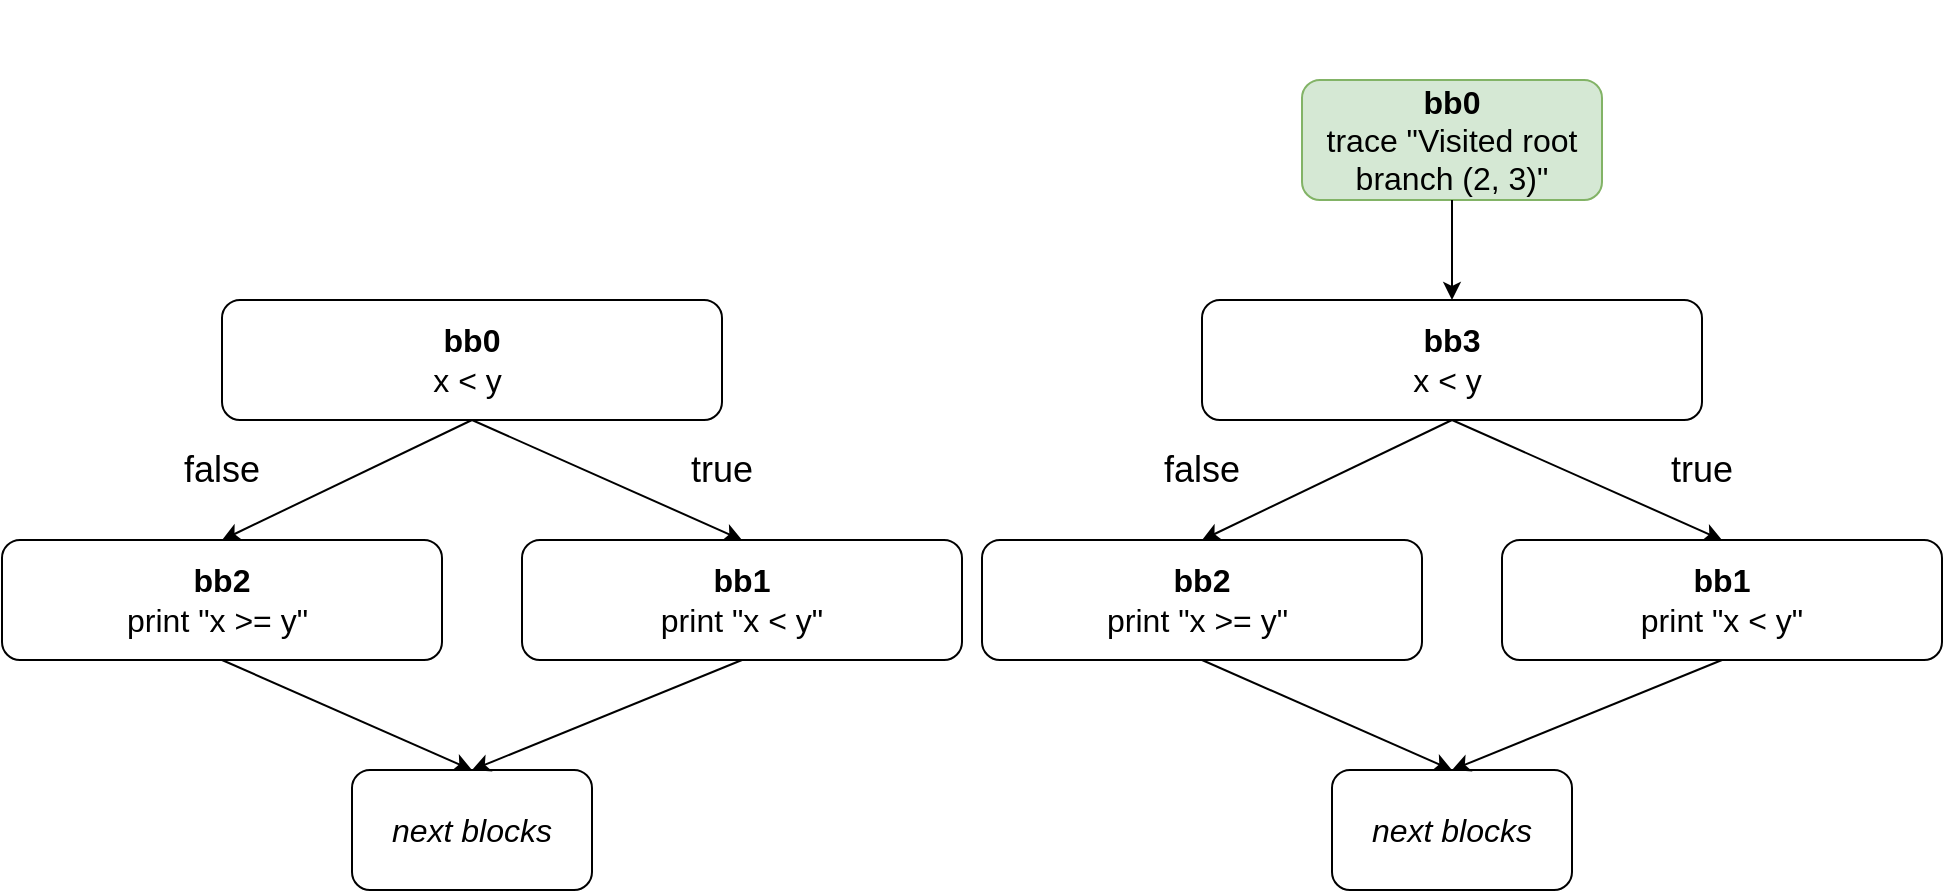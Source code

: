 <mxfile version="16.5.1" type="device"><diagram id="mtKesNsxuVSY4DAXMG3T" name="Page-1"><mxGraphModel dx="1933" dy="997" grid="1" gridSize="10" guides="1" tooltips="1" connect="1" arrows="1" fold="1" page="1" pageScale="1" pageWidth="827" pageHeight="1169" math="0" shadow="0"><root><mxCell id="0"/><mxCell id="1" parent="0"/><mxCell id="v6j9mXJMksomTZe7uBYo-1" value="&lt;font size=&quot;3&quot;&gt;&lt;b&gt;bb0&lt;/b&gt;&lt;br&gt;trace &quot;Visited root branch (2, 3)&quot;&lt;br&gt;&lt;/font&gt;" style="rounded=1;whiteSpace=wrap;html=1;fillColor=#d5e8d4;strokeColor=#82b366;" parent="1" vertex="1"><mxGeometry x="40" y="180" width="150" height="60" as="geometry"/></mxCell><mxCell id="v6j9mXJMksomTZe7uBYo-3" value="" style="endArrow=classic;html=1;rounded=0;fontSize=18;exitX=0.5;exitY=1;exitDx=0;exitDy=0;entryX=0.5;entryY=0;entryDx=0;entryDy=0;" parent="1" source="v6j9mXJMksomTZe7uBYo-1" target="v6j9mXJMksomTZe7uBYo-17" edge="1"><mxGeometry width="50" height="50" relative="1" as="geometry"><mxPoint x="140" y="440" as="sourcePoint"/><mxPoint x="135" y="320" as="targetPoint"/></mxGeometry></mxCell><mxCell id="v6j9mXJMksomTZe7uBYo-12" value="&lt;font size=&quot;3&quot;&gt;&lt;i&gt;next blocks&lt;/i&gt;&lt;br&gt;&lt;/font&gt;" style="rounded=1;whiteSpace=wrap;html=1;" parent="1" vertex="1"><mxGeometry x="55" y="525" width="120" height="60" as="geometry"/></mxCell><mxCell id="v6j9mXJMksomTZe7uBYo-13" value="" style="endArrow=classic;html=1;rounded=0;fontSize=18;exitX=0.5;exitY=1;exitDx=0;exitDy=0;entryX=0.5;entryY=0;entryDx=0;entryDy=0;" parent="1" source="v6j9mXJMksomTZe7uBYo-17" target="v6j9mXJMksomTZe7uBYo-18" edge="1"><mxGeometry width="50" height="50" relative="1" as="geometry"><mxPoint x="135" y="380" as="sourcePoint"/><mxPoint x="135" y="450" as="targetPoint"/></mxGeometry></mxCell><mxCell id="v6j9mXJMksomTZe7uBYo-17" value="&lt;font size=&quot;3&quot;&gt;&lt;b&gt;bb3&lt;/b&gt;&lt;br&gt;x &amp;lt; y&amp;nbsp;&lt;br&gt;&lt;/font&gt;" style="rounded=1;whiteSpace=wrap;html=1;" parent="1" vertex="1"><mxGeometry x="-10" y="290" width="250" height="60" as="geometry"/></mxCell><mxCell id="v6j9mXJMksomTZe7uBYo-18" value="&lt;font size=&quot;3&quot;&gt;&lt;b&gt;bb2&lt;/b&gt;&lt;br&gt;print &quot;x &amp;gt;= y&quot;&amp;nbsp;&lt;br&gt;&lt;/font&gt;" style="rounded=1;whiteSpace=wrap;html=1;" parent="1" vertex="1"><mxGeometry x="-120" y="410" width="220" height="60" as="geometry"/></mxCell><mxCell id="v6j9mXJMksomTZe7uBYo-19" value="" style="endArrow=classic;html=1;rounded=0;fontSize=18;exitX=0.5;exitY=1;exitDx=0;exitDy=0;entryX=0.5;entryY=0;entryDx=0;entryDy=0;" parent="1" source="v6j9mXJMksomTZe7uBYo-18" target="v6j9mXJMksomTZe7uBYo-12" edge="1"><mxGeometry width="50" height="50" relative="1" as="geometry"><mxPoint x="-70" y="680" as="sourcePoint"/><mxPoint x="115" y="525" as="targetPoint"/></mxGeometry></mxCell><mxCell id="v6j9mXJMksomTZe7uBYo-23" value="" style="rounded=0;whiteSpace=wrap;html=1;fontSize=18;fillColor=none;strokeColor=none;" parent="1" vertex="1"><mxGeometry x="200" y="140" width="120" height="10" as="geometry"/></mxCell><mxCell id="s0v0_Ke3-0rXSa0jnAtA-2" value="&lt;font size=&quot;3&quot;&gt;&lt;b&gt;bb1&lt;/b&gt;&lt;br&gt;print &quot;x &amp;lt; y&quot;&lt;br&gt;&lt;/font&gt;" style="rounded=1;whiteSpace=wrap;html=1;" parent="1" vertex="1"><mxGeometry x="140" y="410" width="220" height="60" as="geometry"/></mxCell><mxCell id="s0v0_Ke3-0rXSa0jnAtA-3" value="" style="endArrow=classic;html=1;rounded=0;fontSize=18;exitX=0.5;exitY=1;exitDx=0;exitDy=0;entryX=0.5;entryY=0;entryDx=0;entryDy=0;" parent="1" source="v6j9mXJMksomTZe7uBYo-17" target="s0v0_Ke3-0rXSa0jnAtA-2" edge="1"><mxGeometry width="50" height="50" relative="1" as="geometry"><mxPoint x="440" y="440" as="sourcePoint"/><mxPoint x="490" y="390" as="targetPoint"/></mxGeometry></mxCell><mxCell id="s0v0_Ke3-0rXSa0jnAtA-4" value="false" style="text;html=1;strokeColor=none;fillColor=none;align=center;verticalAlign=middle;whiteSpace=wrap;rounded=0;fontSize=18;" parent="1" vertex="1"><mxGeometry x="-40" y="360" width="60" height="30" as="geometry"/></mxCell><mxCell id="s0v0_Ke3-0rXSa0jnAtA-5" value="true" style="text;html=1;strokeColor=none;fillColor=none;align=center;verticalAlign=middle;whiteSpace=wrap;rounded=0;fontSize=18;" parent="1" vertex="1"><mxGeometry x="210" y="360" width="60" height="30" as="geometry"/></mxCell><mxCell id="s0v0_Ke3-0rXSa0jnAtA-6" value="" style="endArrow=classic;html=1;rounded=0;fontSize=18;exitX=0.5;exitY=1;exitDx=0;exitDy=0;entryX=0.5;entryY=0;entryDx=0;entryDy=0;" parent="1" source="s0v0_Ke3-0rXSa0jnAtA-2" target="v6j9mXJMksomTZe7uBYo-12" edge="1"><mxGeometry width="50" height="50" relative="1" as="geometry"><mxPoint x="210" y="650" as="sourcePoint"/><mxPoint x="260" y="600" as="targetPoint"/></mxGeometry></mxCell><mxCell id="q80jvsXbF7F5Jzxo86wh-1" value="" style="rounded=0;whiteSpace=wrap;html=1;fillColor=none;strokeColor=none;" parent="1" vertex="1"><mxGeometry x="55" y="160" width="120" height="10" as="geometry"/></mxCell><mxCell id="Cor1nFBbsyVssN0_zUNe-3" value="&lt;font size=&quot;3&quot;&gt;&lt;i&gt;next blocks&lt;/i&gt;&lt;br&gt;&lt;/font&gt;" style="rounded=1;whiteSpace=wrap;html=1;" vertex="1" parent="1"><mxGeometry x="-435" y="525" width="120" height="60" as="geometry"/></mxCell><mxCell id="Cor1nFBbsyVssN0_zUNe-4" value="" style="endArrow=classic;html=1;rounded=0;fontSize=18;exitX=0.5;exitY=1;exitDx=0;exitDy=0;entryX=0.5;entryY=0;entryDx=0;entryDy=0;" edge="1" parent="1" source="Cor1nFBbsyVssN0_zUNe-5" target="Cor1nFBbsyVssN0_zUNe-6"><mxGeometry width="50" height="50" relative="1" as="geometry"><mxPoint x="-355" y="380" as="sourcePoint"/><mxPoint x="-355" y="450" as="targetPoint"/></mxGeometry></mxCell><mxCell id="Cor1nFBbsyVssN0_zUNe-5" value="&lt;font size=&quot;3&quot;&gt;&lt;b&gt;bb0&lt;/b&gt;&lt;br&gt;x &amp;lt; y&amp;nbsp;&lt;br&gt;&lt;/font&gt;" style="rounded=1;whiteSpace=wrap;html=1;" vertex="1" parent="1"><mxGeometry x="-500" y="290" width="250" height="60" as="geometry"/></mxCell><mxCell id="Cor1nFBbsyVssN0_zUNe-6" value="&lt;font size=&quot;3&quot;&gt;&lt;b&gt;bb2&lt;/b&gt;&lt;br&gt;print &quot;x &amp;gt;= y&quot;&amp;nbsp;&lt;br&gt;&lt;/font&gt;" style="rounded=1;whiteSpace=wrap;html=1;" vertex="1" parent="1"><mxGeometry x="-610" y="410" width="220" height="60" as="geometry"/></mxCell><mxCell id="Cor1nFBbsyVssN0_zUNe-7" value="" style="endArrow=classic;html=1;rounded=0;fontSize=18;exitX=0.5;exitY=1;exitDx=0;exitDy=0;entryX=0.5;entryY=0;entryDx=0;entryDy=0;" edge="1" parent="1" source="Cor1nFBbsyVssN0_zUNe-6" target="Cor1nFBbsyVssN0_zUNe-3"><mxGeometry width="50" height="50" relative="1" as="geometry"><mxPoint x="-560" y="680" as="sourcePoint"/><mxPoint x="-375" y="525" as="targetPoint"/></mxGeometry></mxCell><mxCell id="Cor1nFBbsyVssN0_zUNe-8" value="&lt;font size=&quot;3&quot;&gt;&lt;b&gt;bb1&lt;/b&gt;&lt;br&gt;print &quot;x &amp;lt; y&quot;&lt;br&gt;&lt;/font&gt;" style="rounded=1;whiteSpace=wrap;html=1;" vertex="1" parent="1"><mxGeometry x="-350" y="410" width="220" height="60" as="geometry"/></mxCell><mxCell id="Cor1nFBbsyVssN0_zUNe-9" value="" style="endArrow=classic;html=1;rounded=0;fontSize=18;exitX=0.5;exitY=1;exitDx=0;exitDy=0;entryX=0.5;entryY=0;entryDx=0;entryDy=0;" edge="1" parent="1" source="Cor1nFBbsyVssN0_zUNe-5" target="Cor1nFBbsyVssN0_zUNe-8"><mxGeometry width="50" height="50" relative="1" as="geometry"><mxPoint x="-50" y="440" as="sourcePoint"/><mxPoint y="390" as="targetPoint"/></mxGeometry></mxCell><mxCell id="Cor1nFBbsyVssN0_zUNe-10" value="false" style="text;html=1;strokeColor=none;fillColor=none;align=center;verticalAlign=middle;whiteSpace=wrap;rounded=0;fontSize=18;" vertex="1" parent="1"><mxGeometry x="-530" y="360" width="60" height="30" as="geometry"/></mxCell><mxCell id="Cor1nFBbsyVssN0_zUNe-11" value="true" style="text;html=1;strokeColor=none;fillColor=none;align=center;verticalAlign=middle;whiteSpace=wrap;rounded=0;fontSize=18;" vertex="1" parent="1"><mxGeometry x="-280" y="360" width="60" height="30" as="geometry"/></mxCell><mxCell id="Cor1nFBbsyVssN0_zUNe-12" value="" style="endArrow=classic;html=1;rounded=0;fontSize=18;exitX=0.5;exitY=1;exitDx=0;exitDy=0;entryX=0.5;entryY=0;entryDx=0;entryDy=0;" edge="1" parent="1" source="Cor1nFBbsyVssN0_zUNe-8" target="Cor1nFBbsyVssN0_zUNe-3"><mxGeometry width="50" height="50" relative="1" as="geometry"><mxPoint x="-280" y="650" as="sourcePoint"/><mxPoint x="-230" y="600" as="targetPoint"/></mxGeometry></mxCell><mxCell id="Cor1nFBbsyVssN0_zUNe-13" value="" style="rounded=0;whiteSpace=wrap;html=1;fillColor=none;strokeColor=none;" vertex="1" parent="1"><mxGeometry x="-435" y="160" width="120" height="10" as="geometry"/></mxCell></root></mxGraphModel></diagram></mxfile>